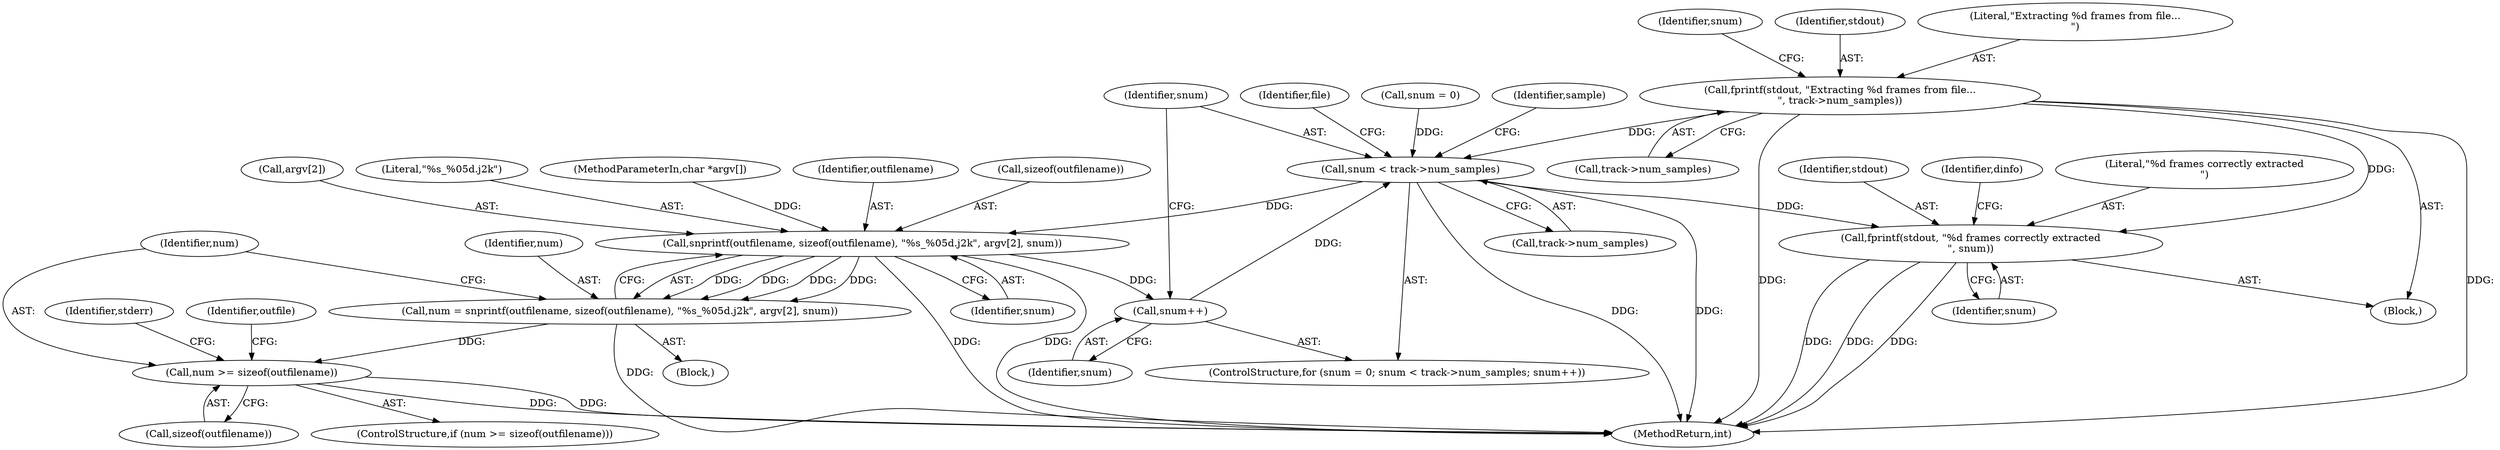 digraph "0_openjpeg_6d8c0c06ee32dc03ba80acd48334e98728e56cf5@API" {
"1000241" [label="(Call,fprintf(stdout, \"Extracting %d frames from file...\n\", track->num_samples))"];
"1000251" [label="(Call,snum < track->num_samples)"];
"1000297" [label="(Call,snprintf(outfilename, sizeof(outfilename), \"%s_%05d.j2k\", argv[2], snum))"];
"1000256" [label="(Call,snum++)"];
"1000295" [label="(Call,num = snprintf(outfilename, sizeof(outfilename), \"%s_%05d.j2k\", argv[2], snum))"];
"1000307" [label="(Call,num >= sizeof(outfilename))"];
"1000347" [label="(Call,fprintf(stdout, \"%d frames correctly extracted\n\", snum))"];
"1000258" [label="(Block,)"];
"1000299" [label="(Call,sizeof(outfilename))"];
"1000241" [label="(Call,fprintf(stdout, \"Extracting %d frames from file...\n\", track->num_samples))"];
"1000348" [label="(Identifier,stdout)"];
"1000313" [label="(Identifier,stderr)"];
"1000252" [label="(Identifier,snum)"];
"1000309" [label="(Call,sizeof(outfilename))"];
"1000295" [label="(Call,num = snprintf(outfilename, sizeof(outfilename), \"%s_%05d.j2k\", argv[2], snum))"];
"1000296" [label="(Identifier,num)"];
"1000253" [label="(Call,track->num_samples)"];
"1000247" [label="(ControlStructure,for (snum = 0; snum < track->num_samples; snum++))"];
"1000257" [label="(Identifier,snum)"];
"1000251" [label="(Call,snum < track->num_samples)"];
"1000256" [label="(Call,snum++)"];
"1000248" [label="(Call,snum = 0)"];
"1000302" [label="(Call,argv[2])"];
"1000244" [label="(Call,track->num_samples)"];
"1000249" [label="(Identifier,snum)"];
"1000318" [label="(Identifier,outfile)"];
"1000301" [label="(Literal,\"%s_%05d.j2k\")"];
"1000112" [label="(MethodParameterIn,char *argv[])"];
"1000260" [label="(Identifier,sample)"];
"1000306" [label="(ControlStructure,if (num >= sizeof(outfilename)))"];
"1000242" [label="(Identifier,stdout)"];
"1000352" [label="(Identifier,dinfo)"];
"1000346" [label="(Identifier,file)"];
"1000298" [label="(Identifier,outfilename)"];
"1000362" [label="(MethodReturn,int)"];
"1000349" [label="(Literal,\"%d frames correctly extracted\n\")"];
"1000113" [label="(Block,)"];
"1000297" [label="(Call,snprintf(outfilename, sizeof(outfilename), \"%s_%05d.j2k\", argv[2], snum))"];
"1000350" [label="(Identifier,snum)"];
"1000243" [label="(Literal,\"Extracting %d frames from file...\n\")"];
"1000308" [label="(Identifier,num)"];
"1000305" [label="(Identifier,snum)"];
"1000307" [label="(Call,num >= sizeof(outfilename))"];
"1000347" [label="(Call,fprintf(stdout, \"%d frames correctly extracted\n\", snum))"];
"1000241" -> "1000113"  [label="AST: "];
"1000241" -> "1000244"  [label="CFG: "];
"1000242" -> "1000241"  [label="AST: "];
"1000243" -> "1000241"  [label="AST: "];
"1000244" -> "1000241"  [label="AST: "];
"1000249" -> "1000241"  [label="CFG: "];
"1000241" -> "1000362"  [label="DDG: "];
"1000241" -> "1000362"  [label="DDG: "];
"1000241" -> "1000251"  [label="DDG: "];
"1000241" -> "1000347"  [label="DDG: "];
"1000251" -> "1000247"  [label="AST: "];
"1000251" -> "1000253"  [label="CFG: "];
"1000252" -> "1000251"  [label="AST: "];
"1000253" -> "1000251"  [label="AST: "];
"1000260" -> "1000251"  [label="CFG: "];
"1000346" -> "1000251"  [label="CFG: "];
"1000251" -> "1000362"  [label="DDG: "];
"1000251" -> "1000362"  [label="DDG: "];
"1000256" -> "1000251"  [label="DDG: "];
"1000248" -> "1000251"  [label="DDG: "];
"1000251" -> "1000297"  [label="DDG: "];
"1000251" -> "1000347"  [label="DDG: "];
"1000297" -> "1000295"  [label="AST: "];
"1000297" -> "1000305"  [label="CFG: "];
"1000298" -> "1000297"  [label="AST: "];
"1000299" -> "1000297"  [label="AST: "];
"1000301" -> "1000297"  [label="AST: "];
"1000302" -> "1000297"  [label="AST: "];
"1000305" -> "1000297"  [label="AST: "];
"1000295" -> "1000297"  [label="CFG: "];
"1000297" -> "1000362"  [label="DDG: "];
"1000297" -> "1000362"  [label="DDG: "];
"1000297" -> "1000256"  [label="DDG: "];
"1000297" -> "1000295"  [label="DDG: "];
"1000297" -> "1000295"  [label="DDG: "];
"1000297" -> "1000295"  [label="DDG: "];
"1000297" -> "1000295"  [label="DDG: "];
"1000112" -> "1000297"  [label="DDG: "];
"1000256" -> "1000247"  [label="AST: "];
"1000256" -> "1000257"  [label="CFG: "];
"1000257" -> "1000256"  [label="AST: "];
"1000252" -> "1000256"  [label="CFG: "];
"1000295" -> "1000258"  [label="AST: "];
"1000296" -> "1000295"  [label="AST: "];
"1000308" -> "1000295"  [label="CFG: "];
"1000295" -> "1000362"  [label="DDG: "];
"1000295" -> "1000307"  [label="DDG: "];
"1000307" -> "1000306"  [label="AST: "];
"1000307" -> "1000309"  [label="CFG: "];
"1000308" -> "1000307"  [label="AST: "];
"1000309" -> "1000307"  [label="AST: "];
"1000313" -> "1000307"  [label="CFG: "];
"1000318" -> "1000307"  [label="CFG: "];
"1000307" -> "1000362"  [label="DDG: "];
"1000307" -> "1000362"  [label="DDG: "];
"1000347" -> "1000113"  [label="AST: "];
"1000347" -> "1000350"  [label="CFG: "];
"1000348" -> "1000347"  [label="AST: "];
"1000349" -> "1000347"  [label="AST: "];
"1000350" -> "1000347"  [label="AST: "];
"1000352" -> "1000347"  [label="CFG: "];
"1000347" -> "1000362"  [label="DDG: "];
"1000347" -> "1000362"  [label="DDG: "];
"1000347" -> "1000362"  [label="DDG: "];
}
